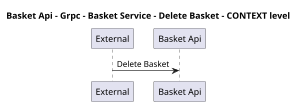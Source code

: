 @startuml
skinparam dpi 60

title Basket Api - Grpc - Basket Service - Delete Basket - CONTEXT level

participant "External" as C4InterFlow.SoftwareSystems.ExternalSystem
participant "Basket Api" as dotnet.eShop.Architecture.SoftwareSystems.BasketApi

C4InterFlow.SoftwareSystems.ExternalSystem -> dotnet.eShop.Architecture.SoftwareSystems.BasketApi : Delete Basket


@enduml
